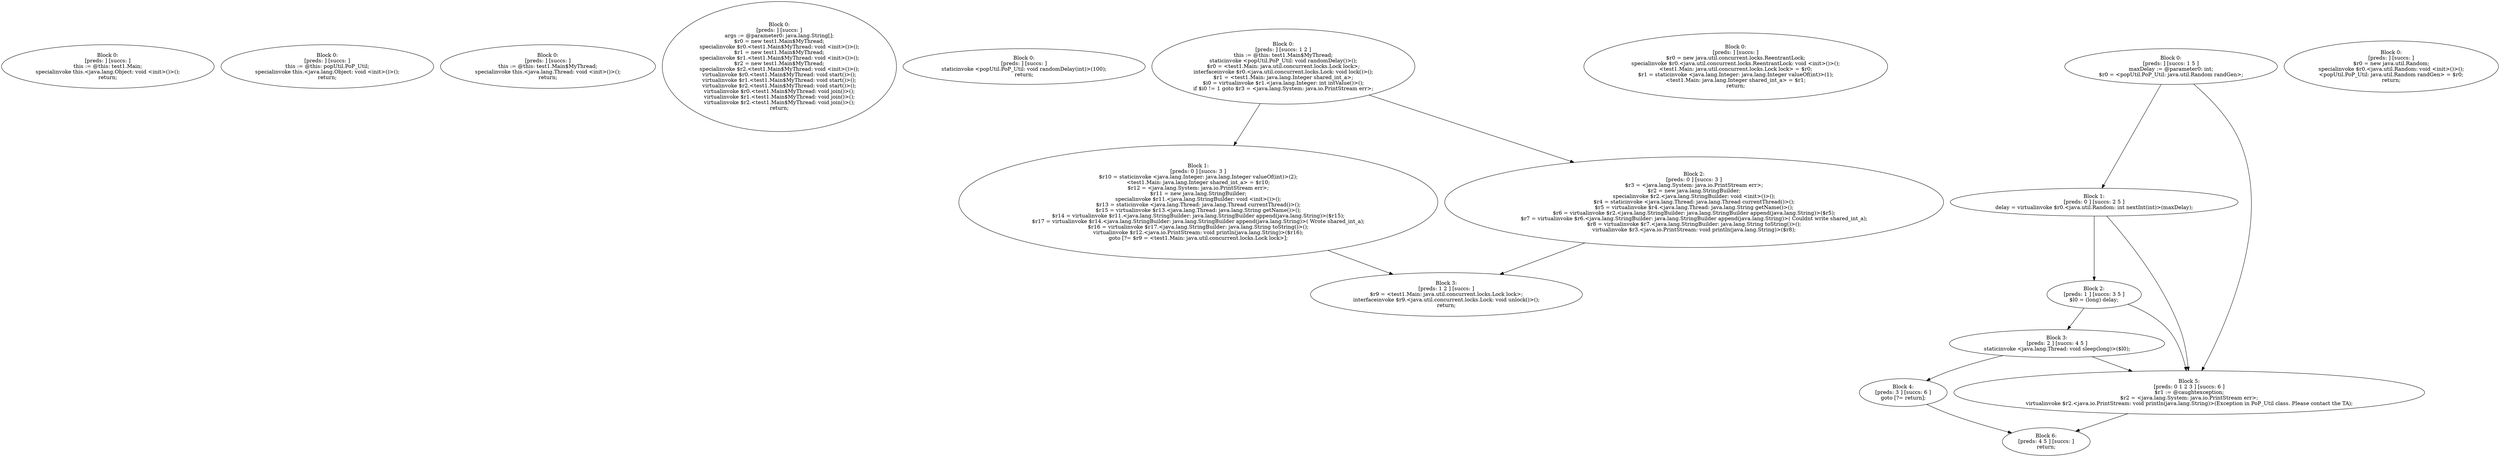 digraph G {
  "8533 0" [ label="Block 0:
[preds: ] [succs: ]
this := @this: test1.Main;
specialinvoke this.<java.lang.Object: void <init>()>();
return;
" ];
  "8538 0" [ label="Block 0:
[preds: ] [succs: ]
this := @this: popUtil.PoP_Util;
specialinvoke this.<java.lang.Object: void <init>()>();
return;
" ];
  "8536 0" [ label="Block 0:
[preds: ] [succs: ]
this := @this: test1.Main$MyThread;
specialinvoke this.<java.lang.Thread: void <init>()>();
return;
" ];
  "8534 0" [ label="Block 0:
[preds: ] [succs: ]
args := @parameter0: java.lang.String[];
$r0 = new test1.Main$MyThread;
specialinvoke $r0.<test1.Main$MyThread: void <init>()>();
$r1 = new test1.Main$MyThread;
specialinvoke $r1.<test1.Main$MyThread: void <init>()>();
$r2 = new test1.Main$MyThread;
specialinvoke $r2.<test1.Main$MyThread: void <init>()>();
virtualinvoke $r0.<test1.Main$MyThread: void start()>();
virtualinvoke $r1.<test1.Main$MyThread: void start()>();
virtualinvoke $r2.<test1.Main$MyThread: void start()>();
virtualinvoke $r0.<test1.Main$MyThread: void join()>();
virtualinvoke $r1.<test1.Main$MyThread: void join()>();
virtualinvoke $r2.<test1.Main$MyThread: void join()>();
return;
" ];
  "8539 0" [ label="Block 0:
[preds: ] [succs: ]
staticinvoke <popUtil.PoP_Util: void randomDelay(int)>(100);
return;
" ];
  "8537 0" [ label="Block 0:
[preds: ] [succs: 1 2 ]
this := @this: test1.Main$MyThread;
staticinvoke <popUtil.PoP_Util: void randomDelay()>();
$r0 = <test1.Main: java.util.concurrent.locks.Lock lock>;
interfaceinvoke $r0.<java.util.concurrent.locks.Lock: void lock()>();
$r1 = <test1.Main: java.lang.Integer shared_int_a>;
$i0 = virtualinvoke $r1.<java.lang.Integer: int intValue()>();
if $i0 != 1 goto $r3 = <java.lang.System: java.io.PrintStream err>;
" ];
  "8537 1" [ label="Block 1:
[preds: 0 ] [succs: 3 ]
$r10 = staticinvoke <java.lang.Integer: java.lang.Integer valueOf(int)>(2);
<test1.Main: java.lang.Integer shared_int_a> = $r10;
$r12 = <java.lang.System: java.io.PrintStream err>;
$r11 = new java.lang.StringBuilder;
specialinvoke $r11.<java.lang.StringBuilder: void <init>()>();
$r13 = staticinvoke <java.lang.Thread: java.lang.Thread currentThread()>();
$r15 = virtualinvoke $r13.<java.lang.Thread: java.lang.String getName()>();
$r14 = virtualinvoke $r11.<java.lang.StringBuilder: java.lang.StringBuilder append(java.lang.String)>($r15);
$r17 = virtualinvoke $r14.<java.lang.StringBuilder: java.lang.StringBuilder append(java.lang.String)>( Wrote shared_int_a);
$r16 = virtualinvoke $r17.<java.lang.StringBuilder: java.lang.String toString()>();
virtualinvoke $r12.<java.io.PrintStream: void println(java.lang.String)>($r16);
goto [?= $r9 = <test1.Main: java.util.concurrent.locks.Lock lock>];
" ];
  "8537 2" [ label="Block 2:
[preds: 0 ] [succs: 3 ]
$r3 = <java.lang.System: java.io.PrintStream err>;
$r2 = new java.lang.StringBuilder;
specialinvoke $r2.<java.lang.StringBuilder: void <init>()>();
$r4 = staticinvoke <java.lang.Thread: java.lang.Thread currentThread()>();
$r5 = virtualinvoke $r4.<java.lang.Thread: java.lang.String getName()>();
$r6 = virtualinvoke $r2.<java.lang.StringBuilder: java.lang.StringBuilder append(java.lang.String)>($r5);
$r7 = virtualinvoke $r6.<java.lang.StringBuilder: java.lang.StringBuilder append(java.lang.String)>( Couldn\t write shared_int_a);
$r8 = virtualinvoke $r7.<java.lang.StringBuilder: java.lang.String toString()>();
virtualinvoke $r3.<java.io.PrintStream: void println(java.lang.String)>($r8);
" ];
  "8537 3" [ label="Block 3:
[preds: 1 2 ] [succs: ]
$r9 = <test1.Main: java.util.concurrent.locks.Lock lock>;
interfaceinvoke $r9.<java.util.concurrent.locks.Lock: void unlock()>();
return;
" ];
  "8535 0" [ label="Block 0:
[preds: ] [succs: ]
$r0 = new java.util.concurrent.locks.ReentrantLock;
specialinvoke $r0.<java.util.concurrent.locks.ReentrantLock: void <init>()>();
<test1.Main: java.util.concurrent.locks.Lock lock> = $r0;
$r1 = staticinvoke <java.lang.Integer: java.lang.Integer valueOf(int)>(1);
<test1.Main: java.lang.Integer shared_int_a> = $r1;
return;
" ];
  "8540 0" [ label="Block 0:
[preds: ] [succs: 1 5 ]
maxDelay := @parameter0: int;
$r0 = <popUtil.PoP_Util: java.util.Random randGen>;
" ];
  "8540 1" [ label="Block 1:
[preds: 0 ] [succs: 2 5 ]
delay = virtualinvoke $r0.<java.util.Random: int nextInt(int)>(maxDelay);
" ];
  "8540 2" [ label="Block 2:
[preds: 1 ] [succs: 3 5 ]
$l0 = (long) delay;
" ];
  "8540 3" [ label="Block 3:
[preds: 2 ] [succs: 4 5 ]
staticinvoke <java.lang.Thread: void sleep(long)>($l0);
" ];
  "8540 4" [ label="Block 4:
[preds: 3 ] [succs: 6 ]
goto [?= return];
" ];
  "8540 5" [ label="Block 5:
[preds: 0 1 2 3 ] [succs: 6 ]
$r1 := @caughtexception;
$r2 = <java.lang.System: java.io.PrintStream err>;
virtualinvoke $r2.<java.io.PrintStream: void println(java.lang.String)>(Exception in PoP_Util class. Please contact the TA);
" ];
  "8540 6" [ label="Block 6:
[preds: 4 5 ] [succs: ]
return;
" ];
  "8541 0" [ label="Block 0:
[preds: ] [succs: ]
$r0 = new java.util.Random;
specialinvoke $r0.<java.util.Random: void <init>()>();
<popUtil.PoP_Util: java.util.Random randGen> = $r0;
return;
" ];
  "8537 0" -> "8537 1";
  "8537 0" -> "8537 2";
  "8537 1" -> "8537 3";
  "8537 2" -> "8537 3";
  "8540 0" -> "8540 1";
  "8540 0" -> "8540 5";
  "8540 1" -> "8540 2";
  "8540 1" -> "8540 5";
  "8540 2" -> "8540 3";
  "8540 2" -> "8540 5";
  "8540 3" -> "8540 4";
  "8540 3" -> "8540 5";
  "8540 4" -> "8540 6";
  "8540 5" -> "8540 6";
}
